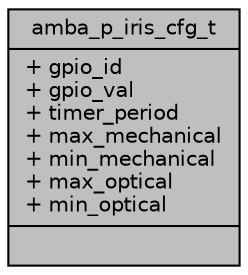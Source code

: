 digraph "amba_p_iris_cfg_t"
{
 // INTERACTIVE_SVG=YES
 // LATEX_PDF_SIZE
  bgcolor="transparent";
  edge [fontname="Helvetica",fontsize="10",labelfontname="Helvetica",labelfontsize="10"];
  node [fontname="Helvetica",fontsize="10",shape=record];
  Node1 [label="{amba_p_iris_cfg_t\n|+ gpio_id\l+ gpio_val\l+ timer_period\l+ max_mechanical\l+ min_mechanical\l+ max_optical\l+ min_optical\l|}",height=0.2,width=0.4,color="black", fillcolor="grey75", style="filled", fontcolor="black",tooltip=" "];
}
